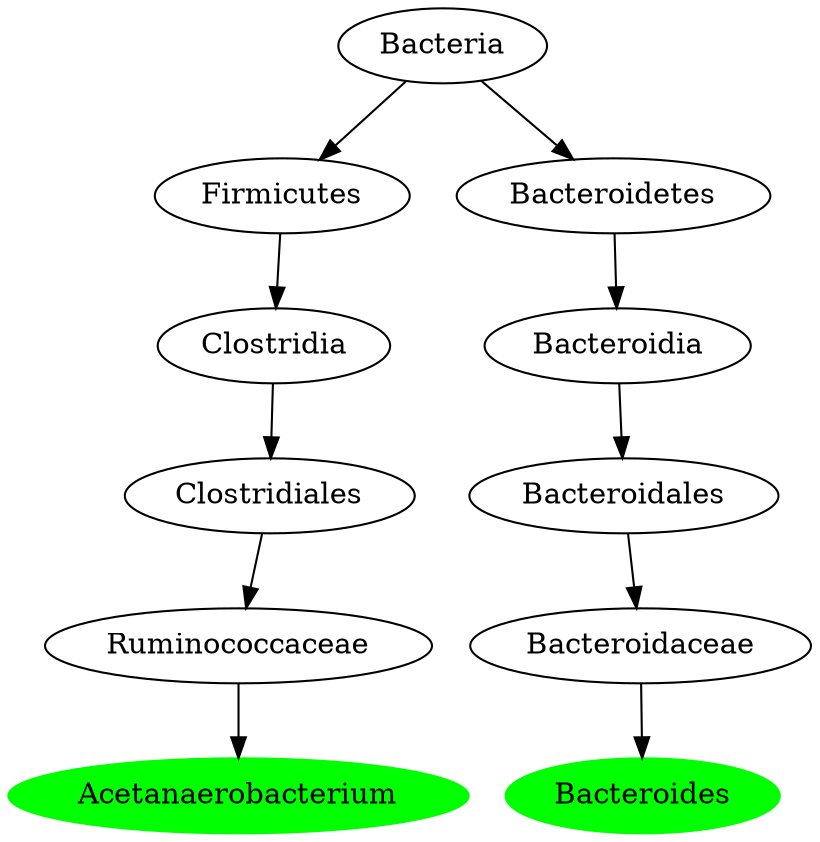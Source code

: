 digraph G { 
	RuminococcaceaeAcetanaerobacterium [label="Acetanaerobacterium", color="green", style=filled];
	ClostridialesRuminococcaceae [label="Ruminococcaceae"];
	RuminococcaceaeAcetanaerobacterium [label="Acetanaerobacterium"];
	ClostridialesRuminococcaceae -> RuminococcaceaeAcetanaerobacterium;
	ClostridiaClostridiales [label="Clostridiales"];
	ClostridialesRuminococcaceae [label="Ruminococcaceae"];
	ClostridiaClostridiales -> ClostridialesRuminococcaceae;
	FirmicutesClostridia [label="Clostridia"];
	ClostridiaClostridiales [label="Clostridiales"];
	FirmicutesClostridia -> ClostridiaClostridiales;
	BacteriaFirmicutes [label="Firmicutes"];
	FirmicutesClostridia [label="Clostridia"];
	BacteriaFirmicutes -> FirmicutesClostridia;
	Bacteria [label="Bacteria"];
	BacteriaFirmicutes [label="Firmicutes"];
	Bacteria -> BacteriaFirmicutes;
	BacteroidaceaeBacteroides [label="Bacteroides", color="green", style=filled];
	BacteroidalesBacteroidaceae [label="Bacteroidaceae"];
	BacteroidaceaeBacteroides [label="Bacteroides"];
	BacteroidalesBacteroidaceae -> BacteroidaceaeBacteroides;
	BacteroidiaBacteroidales [label="Bacteroidales"];
	BacteroidalesBacteroidaceae [label="Bacteroidaceae"];
	BacteroidiaBacteroidales -> BacteroidalesBacteroidaceae;
	BacteroidetesBacteroidia [label="Bacteroidia"];
	BacteroidiaBacteroidales [label="Bacteroidales"];
	BacteroidetesBacteroidia -> BacteroidiaBacteroidales;
	BacteriaBacteroidetes [label="Bacteroidetes"];
	BacteroidetesBacteroidia [label="Bacteroidia"];
	BacteriaBacteroidetes -> BacteroidetesBacteroidia;
	Bacteria [label="Bacteria"];
	BacteriaBacteroidetes [label="Bacteroidetes"];
	Bacteria -> BacteriaBacteroidetes;

 }